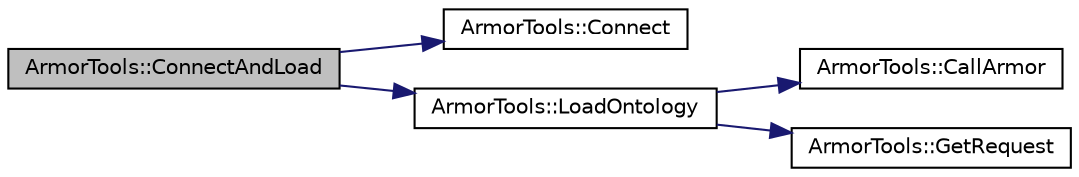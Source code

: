 digraph "ArmorTools::ConnectAndLoad"
{
 // LATEX_PDF_SIZE
  edge [fontname="Helvetica",fontsize="10",labelfontname="Helvetica",labelfontsize="10"];
  node [fontname="Helvetica",fontsize="10",shape=record];
  rankdir="LR";
  Node1 [label="ArmorTools::ConnectAndLoad",height=0.2,width=0.4,color="black", fillcolor="grey75", style="filled", fontcolor="black",tooltip="connect to the server and load the ontology from file."];
  Node1 -> Node2 [color="midnightblue",fontsize="10",style="solid",fontname="Helvetica"];
  Node2 [label="ArmorTools::Connect",height=0.2,width=0.4,color="black", fillcolor="white", style="filled",URL="$a00177_aa83ea5e064db6dc46c9056ddeeaabbc4.html#aa83ea5e064db6dc46c9056ddeeaabbc4",tooltip="open a connection with the aRMOR service."];
  Node1 -> Node3 [color="midnightblue",fontsize="10",style="solid",fontname="Helvetica"];
  Node3 [label="ArmorTools::LoadOntology",height=0.2,width=0.4,color="black", fillcolor="white", style="filled",URL="$a00177_ab03c54208a11edf3e3690ba07f0cef5b.html#ab03c54208a11edf3e3690ba07f0cef5b",tooltip="load the ontology from file."];
  Node3 -> Node4 [color="midnightblue",fontsize="10",style="solid",fontname="Helvetica"];
  Node4 [label="ArmorTools::CallArmor",height=0.2,width=0.4,color="black", fillcolor="white", style="filled",URL="$a00177_aac98d4f9b2ce2cbefba61684d1f505bf.html#aac98d4f9b2ce2cbefba61684d1f505bf",tooltip="send a command to the aRMOR service."];
  Node3 -> Node5 [color="midnightblue",fontsize="10",style="solid",fontname="Helvetica"];
  Node5 [label="ArmorTools::GetRequest",height=0.2,width=0.4,color="black", fillcolor="white", style="filled",URL="$a00177_a76e1517409d261c03ce712a4a5e4a093.html#a76e1517409d261c03ce712a4a5e4a093",tooltip="quick generation of an aRMOR request"];
}
